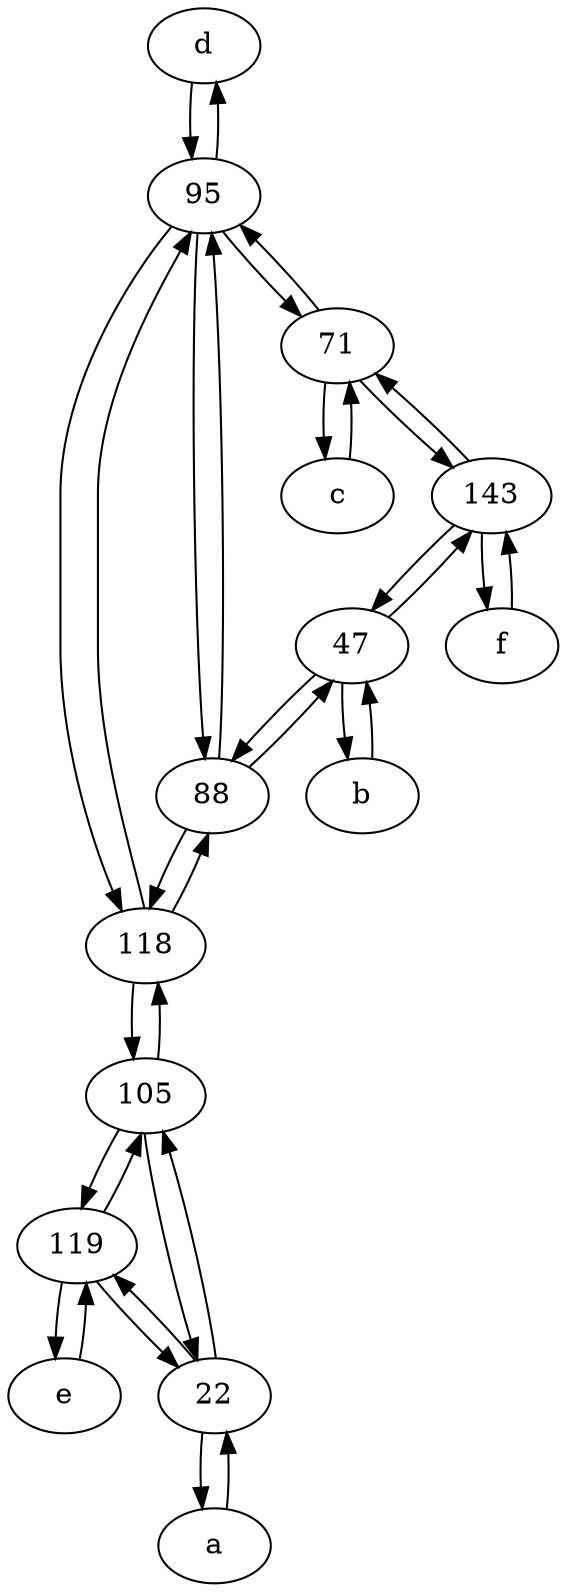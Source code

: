 digraph  {
	d [pos="20,30!"];
	e [pos="30,50!"];
	105;
	88;
	119;
	c [pos="20,10!"];
	47;
	22;
	143;
	95;
	b [pos="50,20!"];
	118;
	f [pos="15,45!"];
	a [pos="40,10!"];
	71;
	88 -> 95;
	22 -> a;
	22 -> 119;
	f -> 143;
	88 -> 47;
	47 -> 88;
	88 -> 118;
	143 -> 47;
	143 -> f;
	a -> 22;
	118 -> 95;
	47 -> b;
	95 -> 118;
	47 -> 143;
	71 -> 143;
	e -> 119;
	105 -> 22;
	119 -> 22;
	b -> 47;
	71 -> c;
	d -> 95;
	95 -> 71;
	118 -> 88;
	105 -> 118;
	119 -> e;
	c -> 71;
	119 -> 105;
	143 -> 71;
	105 -> 119;
	22 -> 105;
	118 -> 105;
	95 -> d;
	95 -> 88;
	71 -> 95;

	}